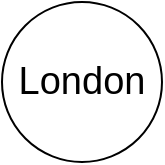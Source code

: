 <mxfile>
    <diagram id="7QwG982CbhC558Bt_4NI" name="第 1 页">
        <mxGraphModel dx="1360" dy="1177" grid="0" gridSize="10" guides="1" tooltips="1" connect="1" arrows="1" fold="1" page="1" pageScale="1" pageWidth="827" pageHeight="1169" background="#ffffff" math="0" shadow="0">
            <root>
                <mxCell id="0"/>
                <mxCell id="1" parent="0"/>
                <mxCell id="2" value="London" style="ellipse;whiteSpace=wrap;html=1;fillColor=none;strokeWidth=1;strokeColor=#000000;fontColor=#000000;labelBackgroundColor=none;fontSize=19;" parent="1" vertex="1">
                    <mxGeometry x="349" y="34" width="80" height="80" as="geometry"/>
                </mxCell>
            </root>
        </mxGraphModel>
    </diagram>
</mxfile>